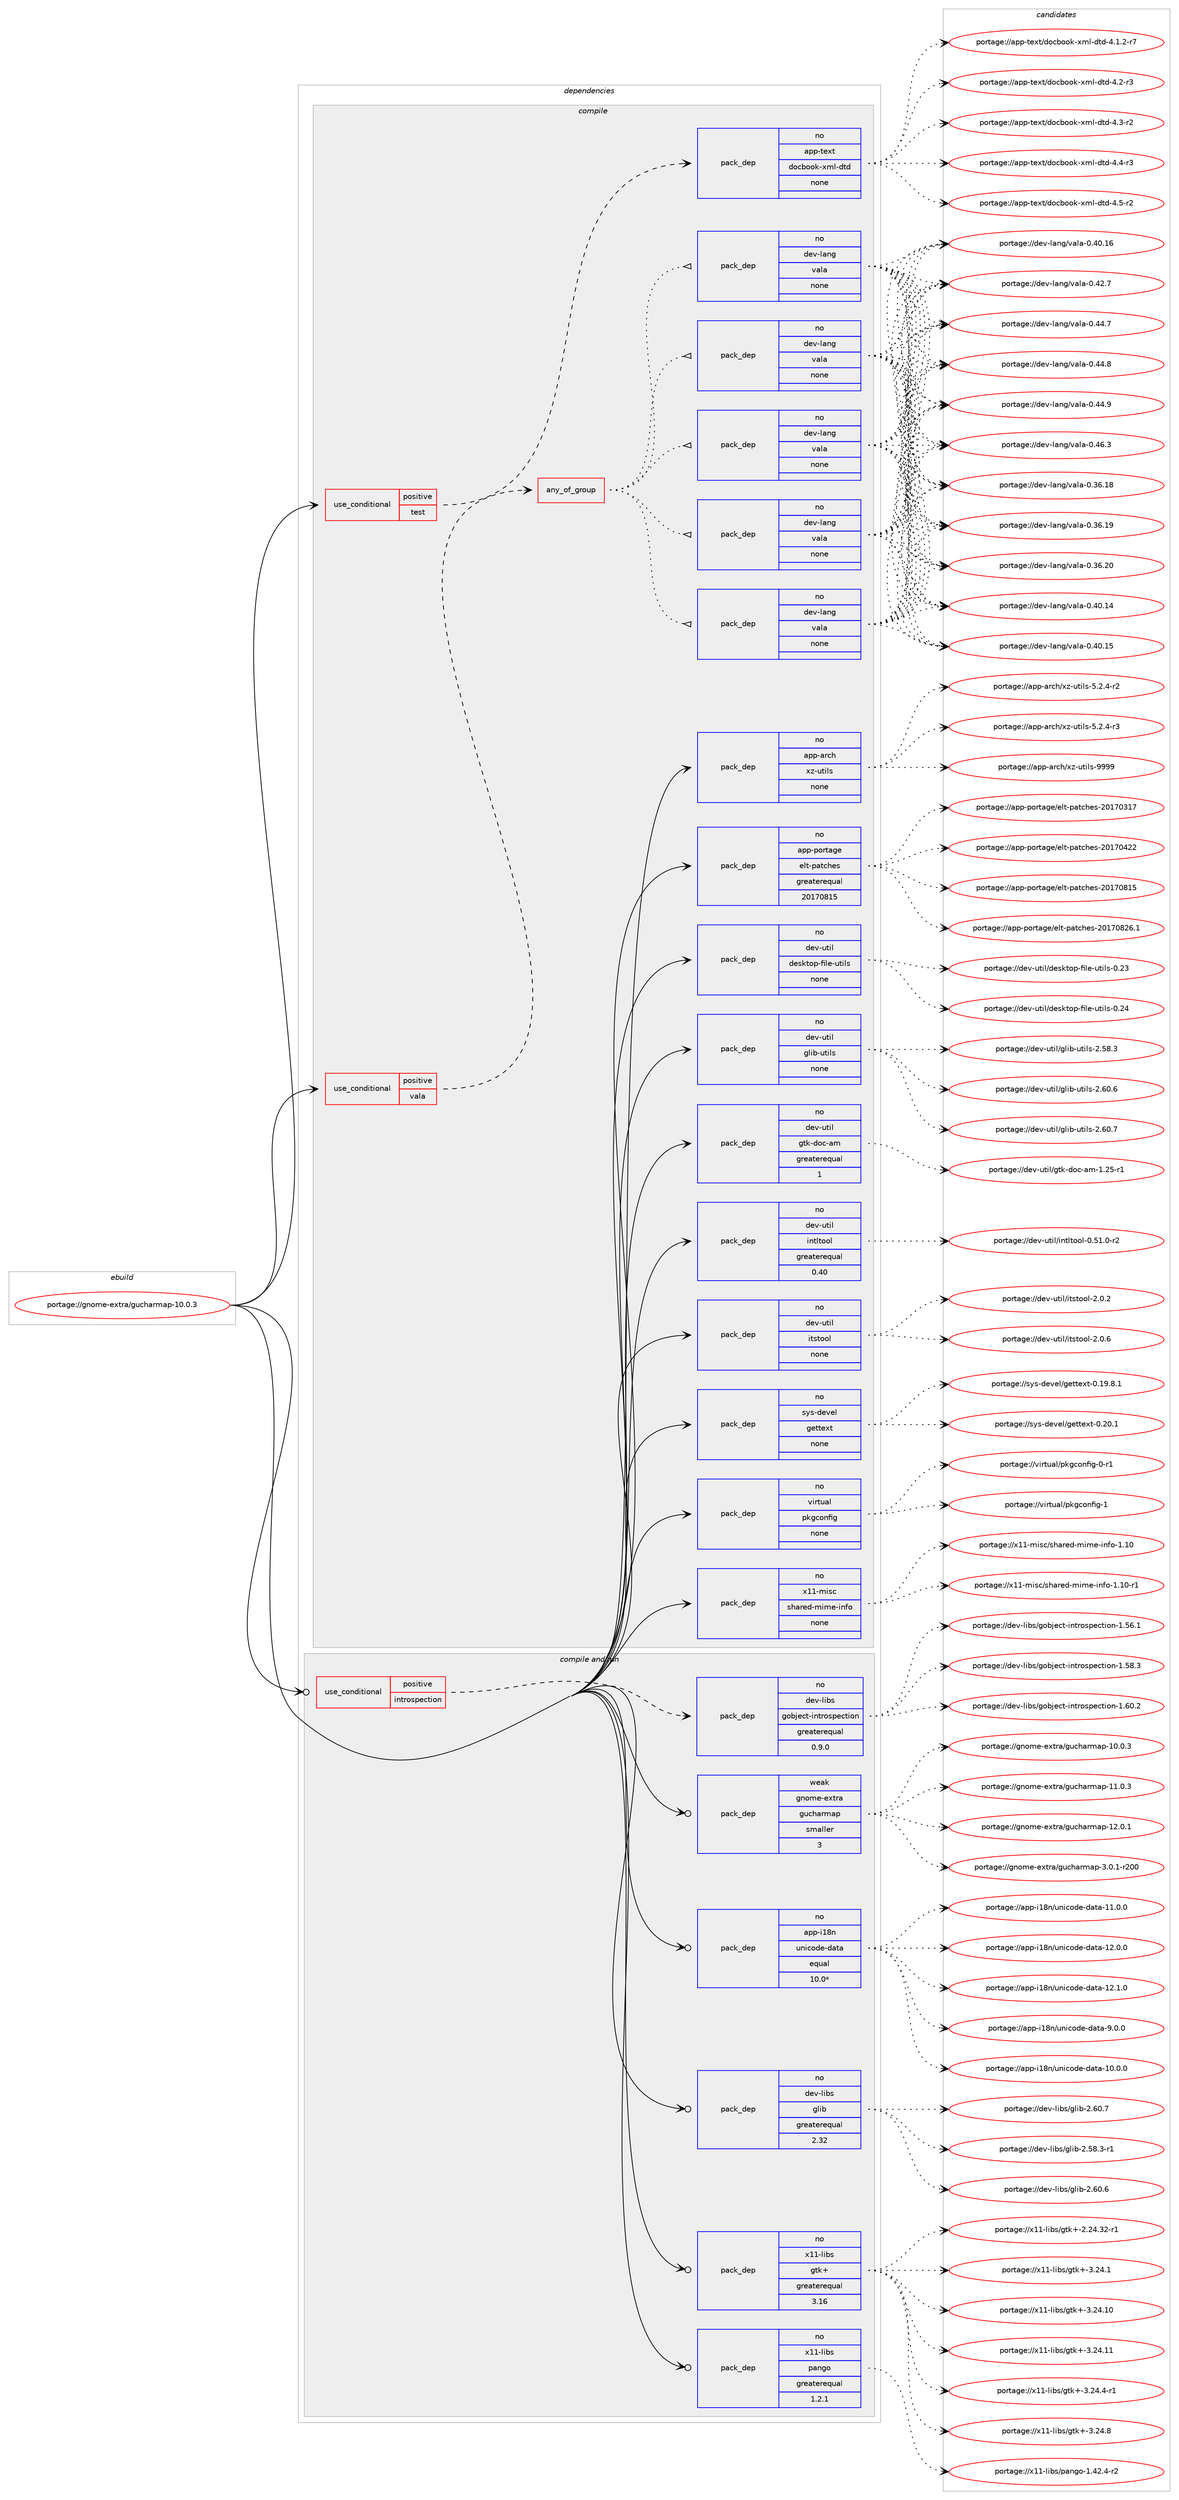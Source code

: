 digraph prolog {

# *************
# Graph options
# *************

newrank=true;
concentrate=true;
compound=true;
graph [rankdir=LR,fontname=Helvetica,fontsize=10,ranksep=1.5];#, ranksep=2.5, nodesep=0.2];
edge  [arrowhead=vee];
node  [fontname=Helvetica,fontsize=10];

# **********
# The ebuild
# **********

subgraph cluster_leftcol {
color=gray;
rank=same;
label=<<i>ebuild</i>>;
id [label="portage://gnome-extra/gucharmap-10.0.3", color=red, width=4, href="../gnome-extra/gucharmap-10.0.3.svg"];
}

# ****************
# The dependencies
# ****************

subgraph cluster_midcol {
color=gray;
label=<<i>dependencies</i>>;
subgraph cluster_compile {
fillcolor="#eeeeee";
style=filled;
label=<<i>compile</i>>;
subgraph cond74508 {
dependency282269 [label=<<TABLE BORDER="0" CELLBORDER="1" CELLSPACING="0" CELLPADDING="4"><TR><TD ROWSPAN="3" CELLPADDING="10">use_conditional</TD></TR><TR><TD>positive</TD></TR><TR><TD>test</TD></TR></TABLE>>, shape=none, color=red];
subgraph pack203625 {
dependency282270 [label=<<TABLE BORDER="0" CELLBORDER="1" CELLSPACING="0" CELLPADDING="4" WIDTH="220"><TR><TD ROWSPAN="6" CELLPADDING="30">pack_dep</TD></TR><TR><TD WIDTH="110">no</TD></TR><TR><TD>app-text</TD></TR><TR><TD>docbook-xml-dtd</TD></TR><TR><TD>none</TD></TR><TR><TD></TD></TR></TABLE>>, shape=none, color=blue];
}
dependency282269:e -> dependency282270:w [weight=20,style="dashed",arrowhead="vee"];
}
id:e -> dependency282269:w [weight=20,style="solid",arrowhead="vee"];
subgraph cond74509 {
dependency282271 [label=<<TABLE BORDER="0" CELLBORDER="1" CELLSPACING="0" CELLPADDING="4"><TR><TD ROWSPAN="3" CELLPADDING="10">use_conditional</TD></TR><TR><TD>positive</TD></TR><TR><TD>vala</TD></TR></TABLE>>, shape=none, color=red];
subgraph any4041 {
dependency282272 [label=<<TABLE BORDER="0" CELLBORDER="1" CELLSPACING="0" CELLPADDING="4"><TR><TD CELLPADDING="10">any_of_group</TD></TR></TABLE>>, shape=none, color=red];subgraph pack203626 {
dependency282273 [label=<<TABLE BORDER="0" CELLBORDER="1" CELLSPACING="0" CELLPADDING="4" WIDTH="220"><TR><TD ROWSPAN="6" CELLPADDING="30">pack_dep</TD></TR><TR><TD WIDTH="110">no</TD></TR><TR><TD>dev-lang</TD></TR><TR><TD>vala</TD></TR><TR><TD>none</TD></TR><TR><TD></TD></TR></TABLE>>, shape=none, color=blue];
}
dependency282272:e -> dependency282273:w [weight=20,style="dotted",arrowhead="oinv"];
subgraph pack203627 {
dependency282274 [label=<<TABLE BORDER="0" CELLBORDER="1" CELLSPACING="0" CELLPADDING="4" WIDTH="220"><TR><TD ROWSPAN="6" CELLPADDING="30">pack_dep</TD></TR><TR><TD WIDTH="110">no</TD></TR><TR><TD>dev-lang</TD></TR><TR><TD>vala</TD></TR><TR><TD>none</TD></TR><TR><TD></TD></TR></TABLE>>, shape=none, color=blue];
}
dependency282272:e -> dependency282274:w [weight=20,style="dotted",arrowhead="oinv"];
subgraph pack203628 {
dependency282275 [label=<<TABLE BORDER="0" CELLBORDER="1" CELLSPACING="0" CELLPADDING="4" WIDTH="220"><TR><TD ROWSPAN="6" CELLPADDING="30">pack_dep</TD></TR><TR><TD WIDTH="110">no</TD></TR><TR><TD>dev-lang</TD></TR><TR><TD>vala</TD></TR><TR><TD>none</TD></TR><TR><TD></TD></TR></TABLE>>, shape=none, color=blue];
}
dependency282272:e -> dependency282275:w [weight=20,style="dotted",arrowhead="oinv"];
subgraph pack203629 {
dependency282276 [label=<<TABLE BORDER="0" CELLBORDER="1" CELLSPACING="0" CELLPADDING="4" WIDTH="220"><TR><TD ROWSPAN="6" CELLPADDING="30">pack_dep</TD></TR><TR><TD WIDTH="110">no</TD></TR><TR><TD>dev-lang</TD></TR><TR><TD>vala</TD></TR><TR><TD>none</TD></TR><TR><TD></TD></TR></TABLE>>, shape=none, color=blue];
}
dependency282272:e -> dependency282276:w [weight=20,style="dotted",arrowhead="oinv"];
subgraph pack203630 {
dependency282277 [label=<<TABLE BORDER="0" CELLBORDER="1" CELLSPACING="0" CELLPADDING="4" WIDTH="220"><TR><TD ROWSPAN="6" CELLPADDING="30">pack_dep</TD></TR><TR><TD WIDTH="110">no</TD></TR><TR><TD>dev-lang</TD></TR><TR><TD>vala</TD></TR><TR><TD>none</TD></TR><TR><TD></TD></TR></TABLE>>, shape=none, color=blue];
}
dependency282272:e -> dependency282277:w [weight=20,style="dotted",arrowhead="oinv"];
}
dependency282271:e -> dependency282272:w [weight=20,style="dashed",arrowhead="vee"];
}
id:e -> dependency282271:w [weight=20,style="solid",arrowhead="vee"];
subgraph pack203631 {
dependency282278 [label=<<TABLE BORDER="0" CELLBORDER="1" CELLSPACING="0" CELLPADDING="4" WIDTH="220"><TR><TD ROWSPAN="6" CELLPADDING="30">pack_dep</TD></TR><TR><TD WIDTH="110">no</TD></TR><TR><TD>app-arch</TD></TR><TR><TD>xz-utils</TD></TR><TR><TD>none</TD></TR><TR><TD></TD></TR></TABLE>>, shape=none, color=blue];
}
id:e -> dependency282278:w [weight=20,style="solid",arrowhead="vee"];
subgraph pack203632 {
dependency282279 [label=<<TABLE BORDER="0" CELLBORDER="1" CELLSPACING="0" CELLPADDING="4" WIDTH="220"><TR><TD ROWSPAN="6" CELLPADDING="30">pack_dep</TD></TR><TR><TD WIDTH="110">no</TD></TR><TR><TD>app-portage</TD></TR><TR><TD>elt-patches</TD></TR><TR><TD>greaterequal</TD></TR><TR><TD>20170815</TD></TR></TABLE>>, shape=none, color=blue];
}
id:e -> dependency282279:w [weight=20,style="solid",arrowhead="vee"];
subgraph pack203633 {
dependency282280 [label=<<TABLE BORDER="0" CELLBORDER="1" CELLSPACING="0" CELLPADDING="4" WIDTH="220"><TR><TD ROWSPAN="6" CELLPADDING="30">pack_dep</TD></TR><TR><TD WIDTH="110">no</TD></TR><TR><TD>dev-util</TD></TR><TR><TD>desktop-file-utils</TD></TR><TR><TD>none</TD></TR><TR><TD></TD></TR></TABLE>>, shape=none, color=blue];
}
id:e -> dependency282280:w [weight=20,style="solid",arrowhead="vee"];
subgraph pack203634 {
dependency282281 [label=<<TABLE BORDER="0" CELLBORDER="1" CELLSPACING="0" CELLPADDING="4" WIDTH="220"><TR><TD ROWSPAN="6" CELLPADDING="30">pack_dep</TD></TR><TR><TD WIDTH="110">no</TD></TR><TR><TD>dev-util</TD></TR><TR><TD>glib-utils</TD></TR><TR><TD>none</TD></TR><TR><TD></TD></TR></TABLE>>, shape=none, color=blue];
}
id:e -> dependency282281:w [weight=20,style="solid",arrowhead="vee"];
subgraph pack203635 {
dependency282282 [label=<<TABLE BORDER="0" CELLBORDER="1" CELLSPACING="0" CELLPADDING="4" WIDTH="220"><TR><TD ROWSPAN="6" CELLPADDING="30">pack_dep</TD></TR><TR><TD WIDTH="110">no</TD></TR><TR><TD>dev-util</TD></TR><TR><TD>gtk-doc-am</TD></TR><TR><TD>greaterequal</TD></TR><TR><TD>1</TD></TR></TABLE>>, shape=none, color=blue];
}
id:e -> dependency282282:w [weight=20,style="solid",arrowhead="vee"];
subgraph pack203636 {
dependency282283 [label=<<TABLE BORDER="0" CELLBORDER="1" CELLSPACING="0" CELLPADDING="4" WIDTH="220"><TR><TD ROWSPAN="6" CELLPADDING="30">pack_dep</TD></TR><TR><TD WIDTH="110">no</TD></TR><TR><TD>dev-util</TD></TR><TR><TD>intltool</TD></TR><TR><TD>greaterequal</TD></TR><TR><TD>0.40</TD></TR></TABLE>>, shape=none, color=blue];
}
id:e -> dependency282283:w [weight=20,style="solid",arrowhead="vee"];
subgraph pack203637 {
dependency282284 [label=<<TABLE BORDER="0" CELLBORDER="1" CELLSPACING="0" CELLPADDING="4" WIDTH="220"><TR><TD ROWSPAN="6" CELLPADDING="30">pack_dep</TD></TR><TR><TD WIDTH="110">no</TD></TR><TR><TD>dev-util</TD></TR><TR><TD>itstool</TD></TR><TR><TD>none</TD></TR><TR><TD></TD></TR></TABLE>>, shape=none, color=blue];
}
id:e -> dependency282284:w [weight=20,style="solid",arrowhead="vee"];
subgraph pack203638 {
dependency282285 [label=<<TABLE BORDER="0" CELLBORDER="1" CELLSPACING="0" CELLPADDING="4" WIDTH="220"><TR><TD ROWSPAN="6" CELLPADDING="30">pack_dep</TD></TR><TR><TD WIDTH="110">no</TD></TR><TR><TD>sys-devel</TD></TR><TR><TD>gettext</TD></TR><TR><TD>none</TD></TR><TR><TD></TD></TR></TABLE>>, shape=none, color=blue];
}
id:e -> dependency282285:w [weight=20,style="solid",arrowhead="vee"];
subgraph pack203639 {
dependency282286 [label=<<TABLE BORDER="0" CELLBORDER="1" CELLSPACING="0" CELLPADDING="4" WIDTH="220"><TR><TD ROWSPAN="6" CELLPADDING="30">pack_dep</TD></TR><TR><TD WIDTH="110">no</TD></TR><TR><TD>virtual</TD></TR><TR><TD>pkgconfig</TD></TR><TR><TD>none</TD></TR><TR><TD></TD></TR></TABLE>>, shape=none, color=blue];
}
id:e -> dependency282286:w [weight=20,style="solid",arrowhead="vee"];
subgraph pack203640 {
dependency282287 [label=<<TABLE BORDER="0" CELLBORDER="1" CELLSPACING="0" CELLPADDING="4" WIDTH="220"><TR><TD ROWSPAN="6" CELLPADDING="30">pack_dep</TD></TR><TR><TD WIDTH="110">no</TD></TR><TR><TD>x11-misc</TD></TR><TR><TD>shared-mime-info</TD></TR><TR><TD>none</TD></TR><TR><TD></TD></TR></TABLE>>, shape=none, color=blue];
}
id:e -> dependency282287:w [weight=20,style="solid",arrowhead="vee"];
}
subgraph cluster_compileandrun {
fillcolor="#eeeeee";
style=filled;
label=<<i>compile and run</i>>;
subgraph cond74510 {
dependency282288 [label=<<TABLE BORDER="0" CELLBORDER="1" CELLSPACING="0" CELLPADDING="4"><TR><TD ROWSPAN="3" CELLPADDING="10">use_conditional</TD></TR><TR><TD>positive</TD></TR><TR><TD>introspection</TD></TR></TABLE>>, shape=none, color=red];
subgraph pack203641 {
dependency282289 [label=<<TABLE BORDER="0" CELLBORDER="1" CELLSPACING="0" CELLPADDING="4" WIDTH="220"><TR><TD ROWSPAN="6" CELLPADDING="30">pack_dep</TD></TR><TR><TD WIDTH="110">no</TD></TR><TR><TD>dev-libs</TD></TR><TR><TD>gobject-introspection</TD></TR><TR><TD>greaterequal</TD></TR><TR><TD>0.9.0</TD></TR></TABLE>>, shape=none, color=blue];
}
dependency282288:e -> dependency282289:w [weight=20,style="dashed",arrowhead="vee"];
}
id:e -> dependency282288:w [weight=20,style="solid",arrowhead="odotvee"];
subgraph pack203642 {
dependency282290 [label=<<TABLE BORDER="0" CELLBORDER="1" CELLSPACING="0" CELLPADDING="4" WIDTH="220"><TR><TD ROWSPAN="6" CELLPADDING="30">pack_dep</TD></TR><TR><TD WIDTH="110">no</TD></TR><TR><TD>app-i18n</TD></TR><TR><TD>unicode-data</TD></TR><TR><TD>equal</TD></TR><TR><TD>10.0*</TD></TR></TABLE>>, shape=none, color=blue];
}
id:e -> dependency282290:w [weight=20,style="solid",arrowhead="odotvee"];
subgraph pack203643 {
dependency282291 [label=<<TABLE BORDER="0" CELLBORDER="1" CELLSPACING="0" CELLPADDING="4" WIDTH="220"><TR><TD ROWSPAN="6" CELLPADDING="30">pack_dep</TD></TR><TR><TD WIDTH="110">no</TD></TR><TR><TD>dev-libs</TD></TR><TR><TD>glib</TD></TR><TR><TD>greaterequal</TD></TR><TR><TD>2.32</TD></TR></TABLE>>, shape=none, color=blue];
}
id:e -> dependency282291:w [weight=20,style="solid",arrowhead="odotvee"];
subgraph pack203644 {
dependency282292 [label=<<TABLE BORDER="0" CELLBORDER="1" CELLSPACING="0" CELLPADDING="4" WIDTH="220"><TR><TD ROWSPAN="6" CELLPADDING="30">pack_dep</TD></TR><TR><TD WIDTH="110">no</TD></TR><TR><TD>x11-libs</TD></TR><TR><TD>gtk+</TD></TR><TR><TD>greaterequal</TD></TR><TR><TD>3.16</TD></TR></TABLE>>, shape=none, color=blue];
}
id:e -> dependency282292:w [weight=20,style="solid",arrowhead="odotvee"];
subgraph pack203645 {
dependency282293 [label=<<TABLE BORDER="0" CELLBORDER="1" CELLSPACING="0" CELLPADDING="4" WIDTH="220"><TR><TD ROWSPAN="6" CELLPADDING="30">pack_dep</TD></TR><TR><TD WIDTH="110">no</TD></TR><TR><TD>x11-libs</TD></TR><TR><TD>pango</TD></TR><TR><TD>greaterequal</TD></TR><TR><TD>1.2.1</TD></TR></TABLE>>, shape=none, color=blue];
}
id:e -> dependency282293:w [weight=20,style="solid",arrowhead="odotvee"];
subgraph pack203646 {
dependency282294 [label=<<TABLE BORDER="0" CELLBORDER="1" CELLSPACING="0" CELLPADDING="4" WIDTH="220"><TR><TD ROWSPAN="6" CELLPADDING="30">pack_dep</TD></TR><TR><TD WIDTH="110">weak</TD></TR><TR><TD>gnome-extra</TD></TR><TR><TD>gucharmap</TD></TR><TR><TD>smaller</TD></TR><TR><TD>3</TD></TR></TABLE>>, shape=none, color=blue];
}
id:e -> dependency282294:w [weight=20,style="solid",arrowhead="odotvee"];
}
subgraph cluster_run {
fillcolor="#eeeeee";
style=filled;
label=<<i>run</i>>;
}
}

# **************
# The candidates
# **************

subgraph cluster_choices {
rank=same;
color=gray;
label=<<i>candidates</i>>;

subgraph choice203625 {
color=black;
nodesep=1;
choiceportage971121124511610112011647100111999811111110745120109108451001161004552464946504511455 [label="portage://app-text/docbook-xml-dtd-4.1.2-r7", color=red, width=4,href="../app-text/docbook-xml-dtd-4.1.2-r7.svg"];
choiceportage97112112451161011201164710011199981111111074512010910845100116100455246504511451 [label="portage://app-text/docbook-xml-dtd-4.2-r3", color=red, width=4,href="../app-text/docbook-xml-dtd-4.2-r3.svg"];
choiceportage97112112451161011201164710011199981111111074512010910845100116100455246514511450 [label="portage://app-text/docbook-xml-dtd-4.3-r2", color=red, width=4,href="../app-text/docbook-xml-dtd-4.3-r2.svg"];
choiceportage97112112451161011201164710011199981111111074512010910845100116100455246524511451 [label="portage://app-text/docbook-xml-dtd-4.4-r3", color=red, width=4,href="../app-text/docbook-xml-dtd-4.4-r3.svg"];
choiceportage97112112451161011201164710011199981111111074512010910845100116100455246534511450 [label="portage://app-text/docbook-xml-dtd-4.5-r2", color=red, width=4,href="../app-text/docbook-xml-dtd-4.5-r2.svg"];
dependency282270:e -> choiceportage971121124511610112011647100111999811111110745120109108451001161004552464946504511455:w [style=dotted,weight="100"];
dependency282270:e -> choiceportage97112112451161011201164710011199981111111074512010910845100116100455246504511451:w [style=dotted,weight="100"];
dependency282270:e -> choiceportage97112112451161011201164710011199981111111074512010910845100116100455246514511450:w [style=dotted,weight="100"];
dependency282270:e -> choiceportage97112112451161011201164710011199981111111074512010910845100116100455246524511451:w [style=dotted,weight="100"];
dependency282270:e -> choiceportage97112112451161011201164710011199981111111074512010910845100116100455246534511450:w [style=dotted,weight="100"];
}
subgraph choice203626 {
color=black;
nodesep=1;
choiceportage10010111845108971101034711897108974548465154464956 [label="portage://dev-lang/vala-0.36.18", color=red, width=4,href="../dev-lang/vala-0.36.18.svg"];
choiceportage10010111845108971101034711897108974548465154464957 [label="portage://dev-lang/vala-0.36.19", color=red, width=4,href="../dev-lang/vala-0.36.19.svg"];
choiceportage10010111845108971101034711897108974548465154465048 [label="portage://dev-lang/vala-0.36.20", color=red, width=4,href="../dev-lang/vala-0.36.20.svg"];
choiceportage10010111845108971101034711897108974548465248464952 [label="portage://dev-lang/vala-0.40.14", color=red, width=4,href="../dev-lang/vala-0.40.14.svg"];
choiceportage10010111845108971101034711897108974548465248464953 [label="portage://dev-lang/vala-0.40.15", color=red, width=4,href="../dev-lang/vala-0.40.15.svg"];
choiceportage10010111845108971101034711897108974548465248464954 [label="portage://dev-lang/vala-0.40.16", color=red, width=4,href="../dev-lang/vala-0.40.16.svg"];
choiceportage100101118451089711010347118971089745484652504655 [label="portage://dev-lang/vala-0.42.7", color=red, width=4,href="../dev-lang/vala-0.42.7.svg"];
choiceportage100101118451089711010347118971089745484652524655 [label="portage://dev-lang/vala-0.44.7", color=red, width=4,href="../dev-lang/vala-0.44.7.svg"];
choiceportage100101118451089711010347118971089745484652524656 [label="portage://dev-lang/vala-0.44.8", color=red, width=4,href="../dev-lang/vala-0.44.8.svg"];
choiceportage100101118451089711010347118971089745484652524657 [label="portage://dev-lang/vala-0.44.9", color=red, width=4,href="../dev-lang/vala-0.44.9.svg"];
choiceportage100101118451089711010347118971089745484652544651 [label="portage://dev-lang/vala-0.46.3", color=red, width=4,href="../dev-lang/vala-0.46.3.svg"];
dependency282273:e -> choiceportage10010111845108971101034711897108974548465154464956:w [style=dotted,weight="100"];
dependency282273:e -> choiceportage10010111845108971101034711897108974548465154464957:w [style=dotted,weight="100"];
dependency282273:e -> choiceportage10010111845108971101034711897108974548465154465048:w [style=dotted,weight="100"];
dependency282273:e -> choiceportage10010111845108971101034711897108974548465248464952:w [style=dotted,weight="100"];
dependency282273:e -> choiceportage10010111845108971101034711897108974548465248464953:w [style=dotted,weight="100"];
dependency282273:e -> choiceportage10010111845108971101034711897108974548465248464954:w [style=dotted,weight="100"];
dependency282273:e -> choiceportage100101118451089711010347118971089745484652504655:w [style=dotted,weight="100"];
dependency282273:e -> choiceportage100101118451089711010347118971089745484652524655:w [style=dotted,weight="100"];
dependency282273:e -> choiceportage100101118451089711010347118971089745484652524656:w [style=dotted,weight="100"];
dependency282273:e -> choiceportage100101118451089711010347118971089745484652524657:w [style=dotted,weight="100"];
dependency282273:e -> choiceportage100101118451089711010347118971089745484652544651:w [style=dotted,weight="100"];
}
subgraph choice203627 {
color=black;
nodesep=1;
choiceportage10010111845108971101034711897108974548465154464956 [label="portage://dev-lang/vala-0.36.18", color=red, width=4,href="../dev-lang/vala-0.36.18.svg"];
choiceportage10010111845108971101034711897108974548465154464957 [label="portage://dev-lang/vala-0.36.19", color=red, width=4,href="../dev-lang/vala-0.36.19.svg"];
choiceportage10010111845108971101034711897108974548465154465048 [label="portage://dev-lang/vala-0.36.20", color=red, width=4,href="../dev-lang/vala-0.36.20.svg"];
choiceportage10010111845108971101034711897108974548465248464952 [label="portage://dev-lang/vala-0.40.14", color=red, width=4,href="../dev-lang/vala-0.40.14.svg"];
choiceportage10010111845108971101034711897108974548465248464953 [label="portage://dev-lang/vala-0.40.15", color=red, width=4,href="../dev-lang/vala-0.40.15.svg"];
choiceportage10010111845108971101034711897108974548465248464954 [label="portage://dev-lang/vala-0.40.16", color=red, width=4,href="../dev-lang/vala-0.40.16.svg"];
choiceportage100101118451089711010347118971089745484652504655 [label="portage://dev-lang/vala-0.42.7", color=red, width=4,href="../dev-lang/vala-0.42.7.svg"];
choiceportage100101118451089711010347118971089745484652524655 [label="portage://dev-lang/vala-0.44.7", color=red, width=4,href="../dev-lang/vala-0.44.7.svg"];
choiceportage100101118451089711010347118971089745484652524656 [label="portage://dev-lang/vala-0.44.8", color=red, width=4,href="../dev-lang/vala-0.44.8.svg"];
choiceportage100101118451089711010347118971089745484652524657 [label="portage://dev-lang/vala-0.44.9", color=red, width=4,href="../dev-lang/vala-0.44.9.svg"];
choiceportage100101118451089711010347118971089745484652544651 [label="portage://dev-lang/vala-0.46.3", color=red, width=4,href="../dev-lang/vala-0.46.3.svg"];
dependency282274:e -> choiceportage10010111845108971101034711897108974548465154464956:w [style=dotted,weight="100"];
dependency282274:e -> choiceportage10010111845108971101034711897108974548465154464957:w [style=dotted,weight="100"];
dependency282274:e -> choiceportage10010111845108971101034711897108974548465154465048:w [style=dotted,weight="100"];
dependency282274:e -> choiceportage10010111845108971101034711897108974548465248464952:w [style=dotted,weight="100"];
dependency282274:e -> choiceportage10010111845108971101034711897108974548465248464953:w [style=dotted,weight="100"];
dependency282274:e -> choiceportage10010111845108971101034711897108974548465248464954:w [style=dotted,weight="100"];
dependency282274:e -> choiceportage100101118451089711010347118971089745484652504655:w [style=dotted,weight="100"];
dependency282274:e -> choiceportage100101118451089711010347118971089745484652524655:w [style=dotted,weight="100"];
dependency282274:e -> choiceportage100101118451089711010347118971089745484652524656:w [style=dotted,weight="100"];
dependency282274:e -> choiceportage100101118451089711010347118971089745484652524657:w [style=dotted,weight="100"];
dependency282274:e -> choiceportage100101118451089711010347118971089745484652544651:w [style=dotted,weight="100"];
}
subgraph choice203628 {
color=black;
nodesep=1;
choiceportage10010111845108971101034711897108974548465154464956 [label="portage://dev-lang/vala-0.36.18", color=red, width=4,href="../dev-lang/vala-0.36.18.svg"];
choiceportage10010111845108971101034711897108974548465154464957 [label="portage://dev-lang/vala-0.36.19", color=red, width=4,href="../dev-lang/vala-0.36.19.svg"];
choiceportage10010111845108971101034711897108974548465154465048 [label="portage://dev-lang/vala-0.36.20", color=red, width=4,href="../dev-lang/vala-0.36.20.svg"];
choiceportage10010111845108971101034711897108974548465248464952 [label="portage://dev-lang/vala-0.40.14", color=red, width=4,href="../dev-lang/vala-0.40.14.svg"];
choiceportage10010111845108971101034711897108974548465248464953 [label="portage://dev-lang/vala-0.40.15", color=red, width=4,href="../dev-lang/vala-0.40.15.svg"];
choiceportage10010111845108971101034711897108974548465248464954 [label="portage://dev-lang/vala-0.40.16", color=red, width=4,href="../dev-lang/vala-0.40.16.svg"];
choiceportage100101118451089711010347118971089745484652504655 [label="portage://dev-lang/vala-0.42.7", color=red, width=4,href="../dev-lang/vala-0.42.7.svg"];
choiceportage100101118451089711010347118971089745484652524655 [label="portage://dev-lang/vala-0.44.7", color=red, width=4,href="../dev-lang/vala-0.44.7.svg"];
choiceportage100101118451089711010347118971089745484652524656 [label="portage://dev-lang/vala-0.44.8", color=red, width=4,href="../dev-lang/vala-0.44.8.svg"];
choiceportage100101118451089711010347118971089745484652524657 [label="portage://dev-lang/vala-0.44.9", color=red, width=4,href="../dev-lang/vala-0.44.9.svg"];
choiceportage100101118451089711010347118971089745484652544651 [label="portage://dev-lang/vala-0.46.3", color=red, width=4,href="../dev-lang/vala-0.46.3.svg"];
dependency282275:e -> choiceportage10010111845108971101034711897108974548465154464956:w [style=dotted,weight="100"];
dependency282275:e -> choiceportage10010111845108971101034711897108974548465154464957:w [style=dotted,weight="100"];
dependency282275:e -> choiceportage10010111845108971101034711897108974548465154465048:w [style=dotted,weight="100"];
dependency282275:e -> choiceportage10010111845108971101034711897108974548465248464952:w [style=dotted,weight="100"];
dependency282275:e -> choiceportage10010111845108971101034711897108974548465248464953:w [style=dotted,weight="100"];
dependency282275:e -> choiceportage10010111845108971101034711897108974548465248464954:w [style=dotted,weight="100"];
dependency282275:e -> choiceportage100101118451089711010347118971089745484652504655:w [style=dotted,weight="100"];
dependency282275:e -> choiceportage100101118451089711010347118971089745484652524655:w [style=dotted,weight="100"];
dependency282275:e -> choiceportage100101118451089711010347118971089745484652524656:w [style=dotted,weight="100"];
dependency282275:e -> choiceportage100101118451089711010347118971089745484652524657:w [style=dotted,weight="100"];
dependency282275:e -> choiceportage100101118451089711010347118971089745484652544651:w [style=dotted,weight="100"];
}
subgraph choice203629 {
color=black;
nodesep=1;
choiceportage10010111845108971101034711897108974548465154464956 [label="portage://dev-lang/vala-0.36.18", color=red, width=4,href="../dev-lang/vala-0.36.18.svg"];
choiceportage10010111845108971101034711897108974548465154464957 [label="portage://dev-lang/vala-0.36.19", color=red, width=4,href="../dev-lang/vala-0.36.19.svg"];
choiceportage10010111845108971101034711897108974548465154465048 [label="portage://dev-lang/vala-0.36.20", color=red, width=4,href="../dev-lang/vala-0.36.20.svg"];
choiceportage10010111845108971101034711897108974548465248464952 [label="portage://dev-lang/vala-0.40.14", color=red, width=4,href="../dev-lang/vala-0.40.14.svg"];
choiceportage10010111845108971101034711897108974548465248464953 [label="portage://dev-lang/vala-0.40.15", color=red, width=4,href="../dev-lang/vala-0.40.15.svg"];
choiceportage10010111845108971101034711897108974548465248464954 [label="portage://dev-lang/vala-0.40.16", color=red, width=4,href="../dev-lang/vala-0.40.16.svg"];
choiceportage100101118451089711010347118971089745484652504655 [label="portage://dev-lang/vala-0.42.7", color=red, width=4,href="../dev-lang/vala-0.42.7.svg"];
choiceportage100101118451089711010347118971089745484652524655 [label="portage://dev-lang/vala-0.44.7", color=red, width=4,href="../dev-lang/vala-0.44.7.svg"];
choiceportage100101118451089711010347118971089745484652524656 [label="portage://dev-lang/vala-0.44.8", color=red, width=4,href="../dev-lang/vala-0.44.8.svg"];
choiceportage100101118451089711010347118971089745484652524657 [label="portage://dev-lang/vala-0.44.9", color=red, width=4,href="../dev-lang/vala-0.44.9.svg"];
choiceportage100101118451089711010347118971089745484652544651 [label="portage://dev-lang/vala-0.46.3", color=red, width=4,href="../dev-lang/vala-0.46.3.svg"];
dependency282276:e -> choiceportage10010111845108971101034711897108974548465154464956:w [style=dotted,weight="100"];
dependency282276:e -> choiceportage10010111845108971101034711897108974548465154464957:w [style=dotted,weight="100"];
dependency282276:e -> choiceportage10010111845108971101034711897108974548465154465048:w [style=dotted,weight="100"];
dependency282276:e -> choiceportage10010111845108971101034711897108974548465248464952:w [style=dotted,weight="100"];
dependency282276:e -> choiceportage10010111845108971101034711897108974548465248464953:w [style=dotted,weight="100"];
dependency282276:e -> choiceportage10010111845108971101034711897108974548465248464954:w [style=dotted,weight="100"];
dependency282276:e -> choiceportage100101118451089711010347118971089745484652504655:w [style=dotted,weight="100"];
dependency282276:e -> choiceportage100101118451089711010347118971089745484652524655:w [style=dotted,weight="100"];
dependency282276:e -> choiceportage100101118451089711010347118971089745484652524656:w [style=dotted,weight="100"];
dependency282276:e -> choiceportage100101118451089711010347118971089745484652524657:w [style=dotted,weight="100"];
dependency282276:e -> choiceportage100101118451089711010347118971089745484652544651:w [style=dotted,weight="100"];
}
subgraph choice203630 {
color=black;
nodesep=1;
choiceportage10010111845108971101034711897108974548465154464956 [label="portage://dev-lang/vala-0.36.18", color=red, width=4,href="../dev-lang/vala-0.36.18.svg"];
choiceportage10010111845108971101034711897108974548465154464957 [label="portage://dev-lang/vala-0.36.19", color=red, width=4,href="../dev-lang/vala-0.36.19.svg"];
choiceportage10010111845108971101034711897108974548465154465048 [label="portage://dev-lang/vala-0.36.20", color=red, width=4,href="../dev-lang/vala-0.36.20.svg"];
choiceportage10010111845108971101034711897108974548465248464952 [label="portage://dev-lang/vala-0.40.14", color=red, width=4,href="../dev-lang/vala-0.40.14.svg"];
choiceportage10010111845108971101034711897108974548465248464953 [label="portage://dev-lang/vala-0.40.15", color=red, width=4,href="../dev-lang/vala-0.40.15.svg"];
choiceportage10010111845108971101034711897108974548465248464954 [label="portage://dev-lang/vala-0.40.16", color=red, width=4,href="../dev-lang/vala-0.40.16.svg"];
choiceportage100101118451089711010347118971089745484652504655 [label="portage://dev-lang/vala-0.42.7", color=red, width=4,href="../dev-lang/vala-0.42.7.svg"];
choiceportage100101118451089711010347118971089745484652524655 [label="portage://dev-lang/vala-0.44.7", color=red, width=4,href="../dev-lang/vala-0.44.7.svg"];
choiceportage100101118451089711010347118971089745484652524656 [label="portage://dev-lang/vala-0.44.8", color=red, width=4,href="../dev-lang/vala-0.44.8.svg"];
choiceportage100101118451089711010347118971089745484652524657 [label="portage://dev-lang/vala-0.44.9", color=red, width=4,href="../dev-lang/vala-0.44.9.svg"];
choiceportage100101118451089711010347118971089745484652544651 [label="portage://dev-lang/vala-0.46.3", color=red, width=4,href="../dev-lang/vala-0.46.3.svg"];
dependency282277:e -> choiceportage10010111845108971101034711897108974548465154464956:w [style=dotted,weight="100"];
dependency282277:e -> choiceportage10010111845108971101034711897108974548465154464957:w [style=dotted,weight="100"];
dependency282277:e -> choiceportage10010111845108971101034711897108974548465154465048:w [style=dotted,weight="100"];
dependency282277:e -> choiceportage10010111845108971101034711897108974548465248464952:w [style=dotted,weight="100"];
dependency282277:e -> choiceportage10010111845108971101034711897108974548465248464953:w [style=dotted,weight="100"];
dependency282277:e -> choiceportage10010111845108971101034711897108974548465248464954:w [style=dotted,weight="100"];
dependency282277:e -> choiceportage100101118451089711010347118971089745484652504655:w [style=dotted,weight="100"];
dependency282277:e -> choiceportage100101118451089711010347118971089745484652524655:w [style=dotted,weight="100"];
dependency282277:e -> choiceportage100101118451089711010347118971089745484652524656:w [style=dotted,weight="100"];
dependency282277:e -> choiceportage100101118451089711010347118971089745484652524657:w [style=dotted,weight="100"];
dependency282277:e -> choiceportage100101118451089711010347118971089745484652544651:w [style=dotted,weight="100"];
}
subgraph choice203631 {
color=black;
nodesep=1;
choiceportage9711211245971149910447120122451171161051081154553465046524511450 [label="portage://app-arch/xz-utils-5.2.4-r2", color=red, width=4,href="../app-arch/xz-utils-5.2.4-r2.svg"];
choiceportage9711211245971149910447120122451171161051081154553465046524511451 [label="portage://app-arch/xz-utils-5.2.4-r3", color=red, width=4,href="../app-arch/xz-utils-5.2.4-r3.svg"];
choiceportage9711211245971149910447120122451171161051081154557575757 [label="portage://app-arch/xz-utils-9999", color=red, width=4,href="../app-arch/xz-utils-9999.svg"];
dependency282278:e -> choiceportage9711211245971149910447120122451171161051081154553465046524511450:w [style=dotted,weight="100"];
dependency282278:e -> choiceportage9711211245971149910447120122451171161051081154553465046524511451:w [style=dotted,weight="100"];
dependency282278:e -> choiceportage9711211245971149910447120122451171161051081154557575757:w [style=dotted,weight="100"];
}
subgraph choice203632 {
color=black;
nodesep=1;
choiceportage97112112451121111141169710310147101108116451129711699104101115455048495548514955 [label="portage://app-portage/elt-patches-20170317", color=red, width=4,href="../app-portage/elt-patches-20170317.svg"];
choiceportage97112112451121111141169710310147101108116451129711699104101115455048495548525050 [label="portage://app-portage/elt-patches-20170422", color=red, width=4,href="../app-portage/elt-patches-20170422.svg"];
choiceportage97112112451121111141169710310147101108116451129711699104101115455048495548564953 [label="portage://app-portage/elt-patches-20170815", color=red, width=4,href="../app-portage/elt-patches-20170815.svg"];
choiceportage971121124511211111411697103101471011081164511297116991041011154550484955485650544649 [label="portage://app-portage/elt-patches-20170826.1", color=red, width=4,href="../app-portage/elt-patches-20170826.1.svg"];
dependency282279:e -> choiceportage97112112451121111141169710310147101108116451129711699104101115455048495548514955:w [style=dotted,weight="100"];
dependency282279:e -> choiceportage97112112451121111141169710310147101108116451129711699104101115455048495548525050:w [style=dotted,weight="100"];
dependency282279:e -> choiceportage97112112451121111141169710310147101108116451129711699104101115455048495548564953:w [style=dotted,weight="100"];
dependency282279:e -> choiceportage971121124511211111411697103101471011081164511297116991041011154550484955485650544649:w [style=dotted,weight="100"];
}
subgraph choice203633 {
color=black;
nodesep=1;
choiceportage100101118451171161051084710010111510711611111245102105108101451171161051081154548465051 [label="portage://dev-util/desktop-file-utils-0.23", color=red, width=4,href="../dev-util/desktop-file-utils-0.23.svg"];
choiceportage100101118451171161051084710010111510711611111245102105108101451171161051081154548465052 [label="portage://dev-util/desktop-file-utils-0.24", color=red, width=4,href="../dev-util/desktop-file-utils-0.24.svg"];
dependency282280:e -> choiceportage100101118451171161051084710010111510711611111245102105108101451171161051081154548465051:w [style=dotted,weight="100"];
dependency282280:e -> choiceportage100101118451171161051084710010111510711611111245102105108101451171161051081154548465052:w [style=dotted,weight="100"];
}
subgraph choice203634 {
color=black;
nodesep=1;
choiceportage1001011184511711610510847103108105984511711610510811545504653564651 [label="portage://dev-util/glib-utils-2.58.3", color=red, width=4,href="../dev-util/glib-utils-2.58.3.svg"];
choiceportage1001011184511711610510847103108105984511711610510811545504654484654 [label="portage://dev-util/glib-utils-2.60.6", color=red, width=4,href="../dev-util/glib-utils-2.60.6.svg"];
choiceportage1001011184511711610510847103108105984511711610510811545504654484655 [label="portage://dev-util/glib-utils-2.60.7", color=red, width=4,href="../dev-util/glib-utils-2.60.7.svg"];
dependency282281:e -> choiceportage1001011184511711610510847103108105984511711610510811545504653564651:w [style=dotted,weight="100"];
dependency282281:e -> choiceportage1001011184511711610510847103108105984511711610510811545504654484654:w [style=dotted,weight="100"];
dependency282281:e -> choiceportage1001011184511711610510847103108105984511711610510811545504654484655:w [style=dotted,weight="100"];
}
subgraph choice203635 {
color=black;
nodesep=1;
choiceportage10010111845117116105108471031161074510011199459710945494650534511449 [label="portage://dev-util/gtk-doc-am-1.25-r1", color=red, width=4,href="../dev-util/gtk-doc-am-1.25-r1.svg"];
dependency282282:e -> choiceportage10010111845117116105108471031161074510011199459710945494650534511449:w [style=dotted,weight="100"];
}
subgraph choice203636 {
color=black;
nodesep=1;
choiceportage1001011184511711610510847105110116108116111111108454846534946484511450 [label="portage://dev-util/intltool-0.51.0-r2", color=red, width=4,href="../dev-util/intltool-0.51.0-r2.svg"];
dependency282283:e -> choiceportage1001011184511711610510847105110116108116111111108454846534946484511450:w [style=dotted,weight="100"];
}
subgraph choice203637 {
color=black;
nodesep=1;
choiceportage1001011184511711610510847105116115116111111108455046484650 [label="portage://dev-util/itstool-2.0.2", color=red, width=4,href="../dev-util/itstool-2.0.2.svg"];
choiceportage1001011184511711610510847105116115116111111108455046484654 [label="portage://dev-util/itstool-2.0.6", color=red, width=4,href="../dev-util/itstool-2.0.6.svg"];
dependency282284:e -> choiceportage1001011184511711610510847105116115116111111108455046484650:w [style=dotted,weight="100"];
dependency282284:e -> choiceportage1001011184511711610510847105116115116111111108455046484654:w [style=dotted,weight="100"];
}
subgraph choice203638 {
color=black;
nodesep=1;
choiceportage1151211154510010111810110847103101116116101120116454846495746564649 [label="portage://sys-devel/gettext-0.19.8.1", color=red, width=4,href="../sys-devel/gettext-0.19.8.1.svg"];
choiceportage115121115451001011181011084710310111611610112011645484650484649 [label="portage://sys-devel/gettext-0.20.1", color=red, width=4,href="../sys-devel/gettext-0.20.1.svg"];
dependency282285:e -> choiceportage1151211154510010111810110847103101116116101120116454846495746564649:w [style=dotted,weight="100"];
dependency282285:e -> choiceportage115121115451001011181011084710310111611610112011645484650484649:w [style=dotted,weight="100"];
}
subgraph choice203639 {
color=black;
nodesep=1;
choiceportage11810511411611797108471121071039911111010210510345484511449 [label="portage://virtual/pkgconfig-0-r1", color=red, width=4,href="../virtual/pkgconfig-0-r1.svg"];
choiceportage1181051141161179710847112107103991111101021051034549 [label="portage://virtual/pkgconfig-1", color=red, width=4,href="../virtual/pkgconfig-1.svg"];
dependency282286:e -> choiceportage11810511411611797108471121071039911111010210510345484511449:w [style=dotted,weight="100"];
dependency282286:e -> choiceportage1181051141161179710847112107103991111101021051034549:w [style=dotted,weight="100"];
}
subgraph choice203640 {
color=black;
nodesep=1;
choiceportage12049494510910511599471151049711410110045109105109101451051101021114549464948 [label="portage://x11-misc/shared-mime-info-1.10", color=red, width=4,href="../x11-misc/shared-mime-info-1.10.svg"];
choiceportage120494945109105115994711510497114101100451091051091014510511010211145494649484511449 [label="portage://x11-misc/shared-mime-info-1.10-r1", color=red, width=4,href="../x11-misc/shared-mime-info-1.10-r1.svg"];
dependency282287:e -> choiceportage12049494510910511599471151049711410110045109105109101451051101021114549464948:w [style=dotted,weight="100"];
dependency282287:e -> choiceportage120494945109105115994711510497114101100451091051091014510511010211145494649484511449:w [style=dotted,weight="100"];
}
subgraph choice203641 {
color=black;
nodesep=1;
choiceportage1001011184510810598115471031119810610199116451051101161141111151121019911610511111045494653544649 [label="portage://dev-libs/gobject-introspection-1.56.1", color=red, width=4,href="../dev-libs/gobject-introspection-1.56.1.svg"];
choiceportage1001011184510810598115471031119810610199116451051101161141111151121019911610511111045494653564651 [label="portage://dev-libs/gobject-introspection-1.58.3", color=red, width=4,href="../dev-libs/gobject-introspection-1.58.3.svg"];
choiceportage1001011184510810598115471031119810610199116451051101161141111151121019911610511111045494654484650 [label="portage://dev-libs/gobject-introspection-1.60.2", color=red, width=4,href="../dev-libs/gobject-introspection-1.60.2.svg"];
dependency282289:e -> choiceportage1001011184510810598115471031119810610199116451051101161141111151121019911610511111045494653544649:w [style=dotted,weight="100"];
dependency282289:e -> choiceportage1001011184510810598115471031119810610199116451051101161141111151121019911610511111045494653564651:w [style=dotted,weight="100"];
dependency282289:e -> choiceportage1001011184510810598115471031119810610199116451051101161141111151121019911610511111045494654484650:w [style=dotted,weight="100"];
}
subgraph choice203642 {
color=black;
nodesep=1;
choiceportage97112112451054956110471171101059911110010145100971169745494846484648 [label="portage://app-i18n/unicode-data-10.0.0", color=red, width=4,href="../app-i18n/unicode-data-10.0.0.svg"];
choiceportage97112112451054956110471171101059911110010145100971169745494946484648 [label="portage://app-i18n/unicode-data-11.0.0", color=red, width=4,href="../app-i18n/unicode-data-11.0.0.svg"];
choiceportage97112112451054956110471171101059911110010145100971169745495046484648 [label="portage://app-i18n/unicode-data-12.0.0", color=red, width=4,href="../app-i18n/unicode-data-12.0.0.svg"];
choiceportage97112112451054956110471171101059911110010145100971169745495046494648 [label="portage://app-i18n/unicode-data-12.1.0", color=red, width=4,href="../app-i18n/unicode-data-12.1.0.svg"];
choiceportage971121124510549561104711711010599111100101451009711697455746484648 [label="portage://app-i18n/unicode-data-9.0.0", color=red, width=4,href="../app-i18n/unicode-data-9.0.0.svg"];
dependency282290:e -> choiceportage97112112451054956110471171101059911110010145100971169745494846484648:w [style=dotted,weight="100"];
dependency282290:e -> choiceportage97112112451054956110471171101059911110010145100971169745494946484648:w [style=dotted,weight="100"];
dependency282290:e -> choiceportage97112112451054956110471171101059911110010145100971169745495046484648:w [style=dotted,weight="100"];
dependency282290:e -> choiceportage97112112451054956110471171101059911110010145100971169745495046494648:w [style=dotted,weight="100"];
dependency282290:e -> choiceportage971121124510549561104711711010599111100101451009711697455746484648:w [style=dotted,weight="100"];
}
subgraph choice203643 {
color=black;
nodesep=1;
choiceportage10010111845108105981154710310810598455046535646514511449 [label="portage://dev-libs/glib-2.58.3-r1", color=red, width=4,href="../dev-libs/glib-2.58.3-r1.svg"];
choiceportage1001011184510810598115471031081059845504654484654 [label="portage://dev-libs/glib-2.60.6", color=red, width=4,href="../dev-libs/glib-2.60.6.svg"];
choiceportage1001011184510810598115471031081059845504654484655 [label="portage://dev-libs/glib-2.60.7", color=red, width=4,href="../dev-libs/glib-2.60.7.svg"];
dependency282291:e -> choiceportage10010111845108105981154710310810598455046535646514511449:w [style=dotted,weight="100"];
dependency282291:e -> choiceportage1001011184510810598115471031081059845504654484654:w [style=dotted,weight="100"];
dependency282291:e -> choiceportage1001011184510810598115471031081059845504654484655:w [style=dotted,weight="100"];
}
subgraph choice203644 {
color=black;
nodesep=1;
choiceportage12049494510810598115471031161074345504650524651504511449 [label="portage://x11-libs/gtk+-2.24.32-r1", color=red, width=4,href="../x11-libs/gtk+-2.24.32-r1.svg"];
choiceportage12049494510810598115471031161074345514650524649 [label="portage://x11-libs/gtk+-3.24.1", color=red, width=4,href="../x11-libs/gtk+-3.24.1.svg"];
choiceportage1204949451081059811547103116107434551465052464948 [label="portage://x11-libs/gtk+-3.24.10", color=red, width=4,href="../x11-libs/gtk+-3.24.10.svg"];
choiceportage1204949451081059811547103116107434551465052464949 [label="portage://x11-libs/gtk+-3.24.11", color=red, width=4,href="../x11-libs/gtk+-3.24.11.svg"];
choiceportage120494945108105981154710311610743455146505246524511449 [label="portage://x11-libs/gtk+-3.24.4-r1", color=red, width=4,href="../x11-libs/gtk+-3.24.4-r1.svg"];
choiceportage12049494510810598115471031161074345514650524656 [label="portage://x11-libs/gtk+-3.24.8", color=red, width=4,href="../x11-libs/gtk+-3.24.8.svg"];
dependency282292:e -> choiceportage12049494510810598115471031161074345504650524651504511449:w [style=dotted,weight="100"];
dependency282292:e -> choiceportage12049494510810598115471031161074345514650524649:w [style=dotted,weight="100"];
dependency282292:e -> choiceportage1204949451081059811547103116107434551465052464948:w [style=dotted,weight="100"];
dependency282292:e -> choiceportage1204949451081059811547103116107434551465052464949:w [style=dotted,weight="100"];
dependency282292:e -> choiceportage120494945108105981154710311610743455146505246524511449:w [style=dotted,weight="100"];
dependency282292:e -> choiceportage12049494510810598115471031161074345514650524656:w [style=dotted,weight="100"];
}
subgraph choice203645 {
color=black;
nodesep=1;
choiceportage120494945108105981154711297110103111454946525046524511450 [label="portage://x11-libs/pango-1.42.4-r2", color=red, width=4,href="../x11-libs/pango-1.42.4-r2.svg"];
dependency282293:e -> choiceportage120494945108105981154711297110103111454946525046524511450:w [style=dotted,weight="100"];
}
subgraph choice203646 {
color=black;
nodesep=1;
choiceportage10311011110910145101120116114974710311799104971141099711245494846484651 [label="portage://gnome-extra/gucharmap-10.0.3", color=red, width=4,href="../gnome-extra/gucharmap-10.0.3.svg"];
choiceportage10311011110910145101120116114974710311799104971141099711245494946484651 [label="portage://gnome-extra/gucharmap-11.0.3", color=red, width=4,href="../gnome-extra/gucharmap-11.0.3.svg"];
choiceportage10311011110910145101120116114974710311799104971141099711245495046484649 [label="portage://gnome-extra/gucharmap-12.0.1", color=red, width=4,href="../gnome-extra/gucharmap-12.0.1.svg"];
choiceportage10311011110910145101120116114974710311799104971141099711245514648464945114504848 [label="portage://gnome-extra/gucharmap-3.0.1-r200", color=red, width=4,href="../gnome-extra/gucharmap-3.0.1-r200.svg"];
dependency282294:e -> choiceportage10311011110910145101120116114974710311799104971141099711245494846484651:w [style=dotted,weight="100"];
dependency282294:e -> choiceportage10311011110910145101120116114974710311799104971141099711245494946484651:w [style=dotted,weight="100"];
dependency282294:e -> choiceportage10311011110910145101120116114974710311799104971141099711245495046484649:w [style=dotted,weight="100"];
dependency282294:e -> choiceportage10311011110910145101120116114974710311799104971141099711245514648464945114504848:w [style=dotted,weight="100"];
}
}

}

